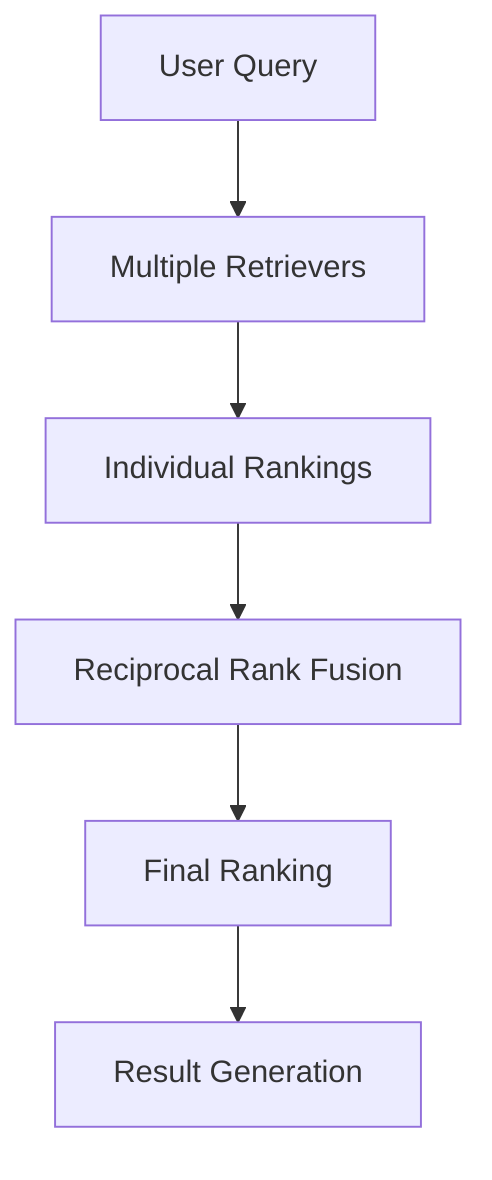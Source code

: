 flowchart TD
    A[User Query] --> B[Multiple Retrievers]
    B --> C[Individual Rankings]
    C --> D[Reciprocal Rank Fusion]
    D --> E[Final Ranking]
    E --> F[Result Generation]